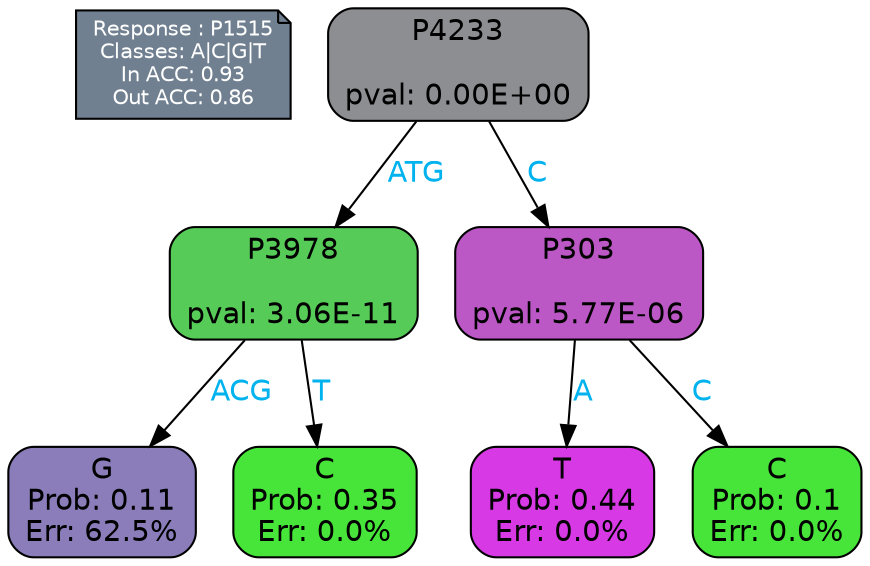 digraph Tree {
node [shape=box, style="filled, rounded", color="black", fontname=helvetica] ;
graph [ranksep=equally, splines=polylines, bgcolor=transparent, dpi=600] ;
edge [fontname=helvetica] ;
LEGEND [label="Response : P1515
Classes: A|C|G|T
In ACC: 0.93
Out ACC: 0.86
",shape=note,align=left,style=filled,fillcolor="slategray",fontcolor="white",fontsize=10];1 [label="P4233

pval: 0.00E+00", fillcolor="#8d8e92"] ;
2 [label="P3978

pval: 3.06E-11", fillcolor="#57cb58"] ;
3 [label="G
Prob: 0.11
Err: 62.5%", fillcolor="#8b7dba"] ;
4 [label="C
Prob: 0.35
Err: 0.0%", fillcolor="#47e539"] ;
5 [label="P303

pval: 5.77E-06", fillcolor="#bc58c5"] ;
6 [label="T
Prob: 0.44
Err: 0.0%", fillcolor="#d739e5"] ;
7 [label="C
Prob: 0.1
Err: 0.0%", fillcolor="#47e539"] ;
1 -> 2 [label="ATG",fontcolor=deepskyblue2] ;
1 -> 5 [label="C",fontcolor=deepskyblue2] ;
2 -> 3 [label="ACG",fontcolor=deepskyblue2] ;
2 -> 4 [label="T",fontcolor=deepskyblue2] ;
5 -> 6 [label="A",fontcolor=deepskyblue2] ;
5 -> 7 [label="C",fontcolor=deepskyblue2] ;
{rank = same; 3;4;6;7;}{rank = same; LEGEND;1;}}